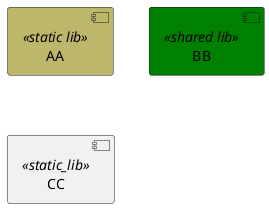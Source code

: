 {
  "sha1": "mgjss9w24fzkbvo1ciiltx08m30qm5d",
  "insertion": {
    "when": "2024-06-03T18:59:35.227Z",
    "url": "https://github.com/plantuml/plantuml/issues/975",
    "user": "plantuml@gmail.com"
  }
}
@startuml
<style>
.static lib {
    backgroundColor DarkKhaki
}
.shared lib {
    backgroundColor Green
}
</style>

[AA] <<static lib>>
[BB] <<shared lib>>
[CC] <<static_lib>>
@enduml
